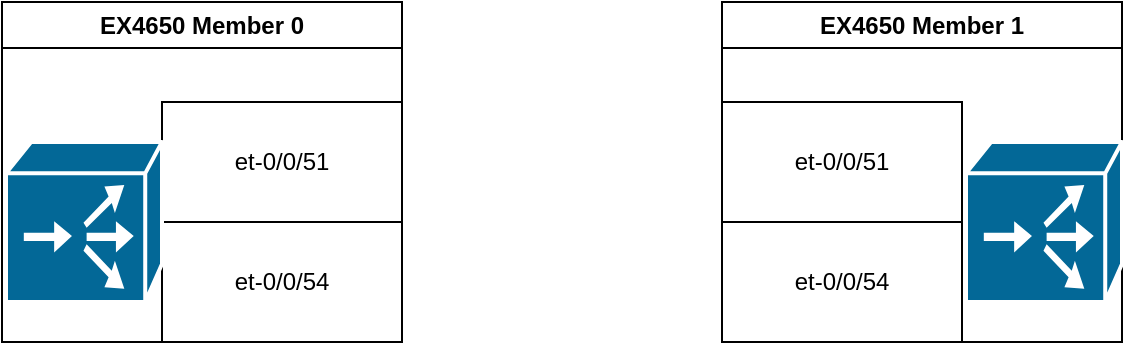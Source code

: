 <mxfile version="28.2.7">
  <diagram name="Page-1" id="p7Vepmeb_bepWlEUFjfH">
    <mxGraphModel dx="1412" dy="737" grid="1" gridSize="10" guides="1" tooltips="1" connect="1" arrows="1" fold="1" page="1" pageScale="1" pageWidth="850" pageHeight="1100" math="0" shadow="0">
      <root>
        <mxCell id="0" />
        <mxCell id="1" parent="0" />
        <mxCell id="KL8aRXO-pgAZ8DTHxNWf-1" value="et-0/0/51" style="rounded=0;whiteSpace=wrap;html=1;" vertex="1" parent="1">
          <mxGeometry x="260" y="150" width="120" height="60" as="geometry" />
        </mxCell>
        <mxCell id="KL8aRXO-pgAZ8DTHxNWf-2" value="et-0/0/54" style="rounded=0;whiteSpace=wrap;html=1;" vertex="1" parent="1">
          <mxGeometry x="260" y="210" width="120" height="60" as="geometry" />
        </mxCell>
        <mxCell id="KL8aRXO-pgAZ8DTHxNWf-3" value="" style="shape=mxgraph.cisco.directors.localdirector;sketch=0;html=1;pointerEvents=1;dashed=0;fillColor=#036897;strokeColor=#ffffff;strokeWidth=2;verticalLabelPosition=bottom;verticalAlign=top;align=center;outlineConnect=0;" vertex="1" parent="1">
          <mxGeometry x="182" y="170" width="78" height="80" as="geometry" />
        </mxCell>
        <mxCell id="KL8aRXO-pgAZ8DTHxNWf-8" value="EX4650 Member 0" style="swimlane;whiteSpace=wrap;html=1;" vertex="1" parent="1">
          <mxGeometry x="180" y="100" width="200" height="170" as="geometry" />
        </mxCell>
        <mxCell id="KL8aRXO-pgAZ8DTHxNWf-12" value="EX4650 Member 1" style="swimlane;whiteSpace=wrap;html=1;flipH=0;flipV=0;" vertex="1" parent="1">
          <mxGeometry x="540" y="100" width="200" height="170" as="geometry" />
        </mxCell>
        <mxCell id="KL8aRXO-pgAZ8DTHxNWf-11" value="" style="shape=mxgraph.cisco.directors.localdirector;sketch=0;html=1;pointerEvents=1;dashed=0;fillColor=#036897;strokeColor=#ffffff;strokeWidth=2;verticalLabelPosition=bottom;verticalAlign=top;align=center;outlineConnect=0;" vertex="1" parent="KL8aRXO-pgAZ8DTHxNWf-12">
          <mxGeometry x="122" y="70" width="78" height="80" as="geometry" />
        </mxCell>
        <mxCell id="KL8aRXO-pgAZ8DTHxNWf-9" value="et-0/0/51" style="rounded=0;whiteSpace=wrap;html=1;" vertex="1" parent="KL8aRXO-pgAZ8DTHxNWf-12">
          <mxGeometry y="50" width="120" height="60" as="geometry" />
        </mxCell>
        <mxCell id="KL8aRXO-pgAZ8DTHxNWf-10" value="et-0/0/54" style="rounded=0;whiteSpace=wrap;html=1;" vertex="1" parent="KL8aRXO-pgAZ8DTHxNWf-12">
          <mxGeometry y="110" width="120" height="60" as="geometry" />
        </mxCell>
      </root>
    </mxGraphModel>
  </diagram>
</mxfile>
